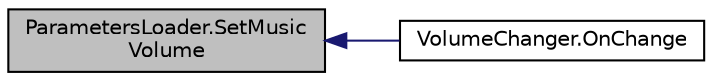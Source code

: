 digraph "ParametersLoader.SetMusicVolume"
{
  edge [fontname="Helvetica",fontsize="10",labelfontname="Helvetica",labelfontsize="10"];
  node [fontname="Helvetica",fontsize="10",shape=record];
  rankdir="LR";
  Node11 [label="ParametersLoader.SetMusic\lVolume",height=0.2,width=0.4,color="black", fillcolor="grey75", style="filled", fontcolor="black"];
  Node11 -> Node12 [dir="back",color="midnightblue",fontsize="10",style="solid",fontname="Helvetica"];
  Node12 [label="VolumeChanger.OnChange",height=0.2,width=0.4,color="black", fillcolor="white", style="filled",URL="$class_volume_changer.html#a2d5a85ac1481f094c08eb83cbadda336"];
}
